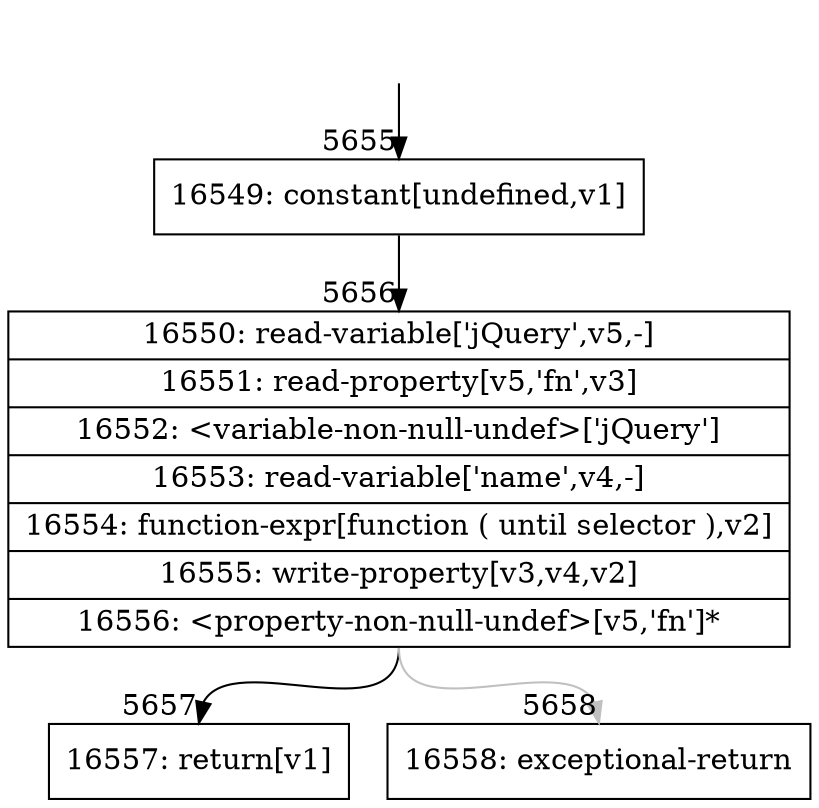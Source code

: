 digraph {
rankdir="TD"
BB_entry363[shape=none,label=""];
BB_entry363 -> BB5655 [tailport=s, headport=n, headlabel="    5655"]
BB5655 [shape=record label="{16549: constant[undefined,v1]}" ] 
BB5655 -> BB5656 [tailport=s, headport=n, headlabel="      5656"]
BB5656 [shape=record label="{16550: read-variable['jQuery',v5,-]|16551: read-property[v5,'fn',v3]|16552: \<variable-non-null-undef\>['jQuery']|16553: read-variable['name',v4,-]|16554: function-expr[function ( until selector ),v2]|16555: write-property[v3,v4,v2]|16556: \<property-non-null-undef\>[v5,'fn']*}" ] 
BB5656 -> BB5657 [tailport=s, headport=n, headlabel="      5657"]
BB5656 -> BB5658 [tailport=s, headport=n, color=gray, headlabel="      5658"]
BB5657 [shape=record label="{16557: return[v1]}" ] 
BB5658 [shape=record label="{16558: exceptional-return}" ] 
}
